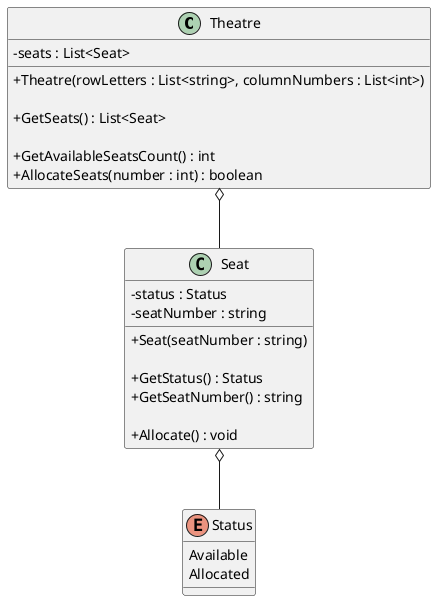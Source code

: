 @startuml "cinnamon cinemas"
skinparam ClassAttributeIconSize 0

class Theatre {
    - seats : List<Seat>

    + Theatre(rowLetters : List<string>, columnNumbers : List<int>)

    + GetSeats() : List<Seat>

    + GetAvailableSeatsCount() : int
    + AllocateSeats(number : int) : boolean
}

class Seat {
    - status : Status
    - seatNumber : string

    + Seat(seatNumber : string)

    + GetStatus() : Status
    + GetSeatNumber() : string

    + Allocate() : void
}

Enum Status {
    Available
    Allocated
}

Theatre o-- Seat
Seat o-- Status

@enduml